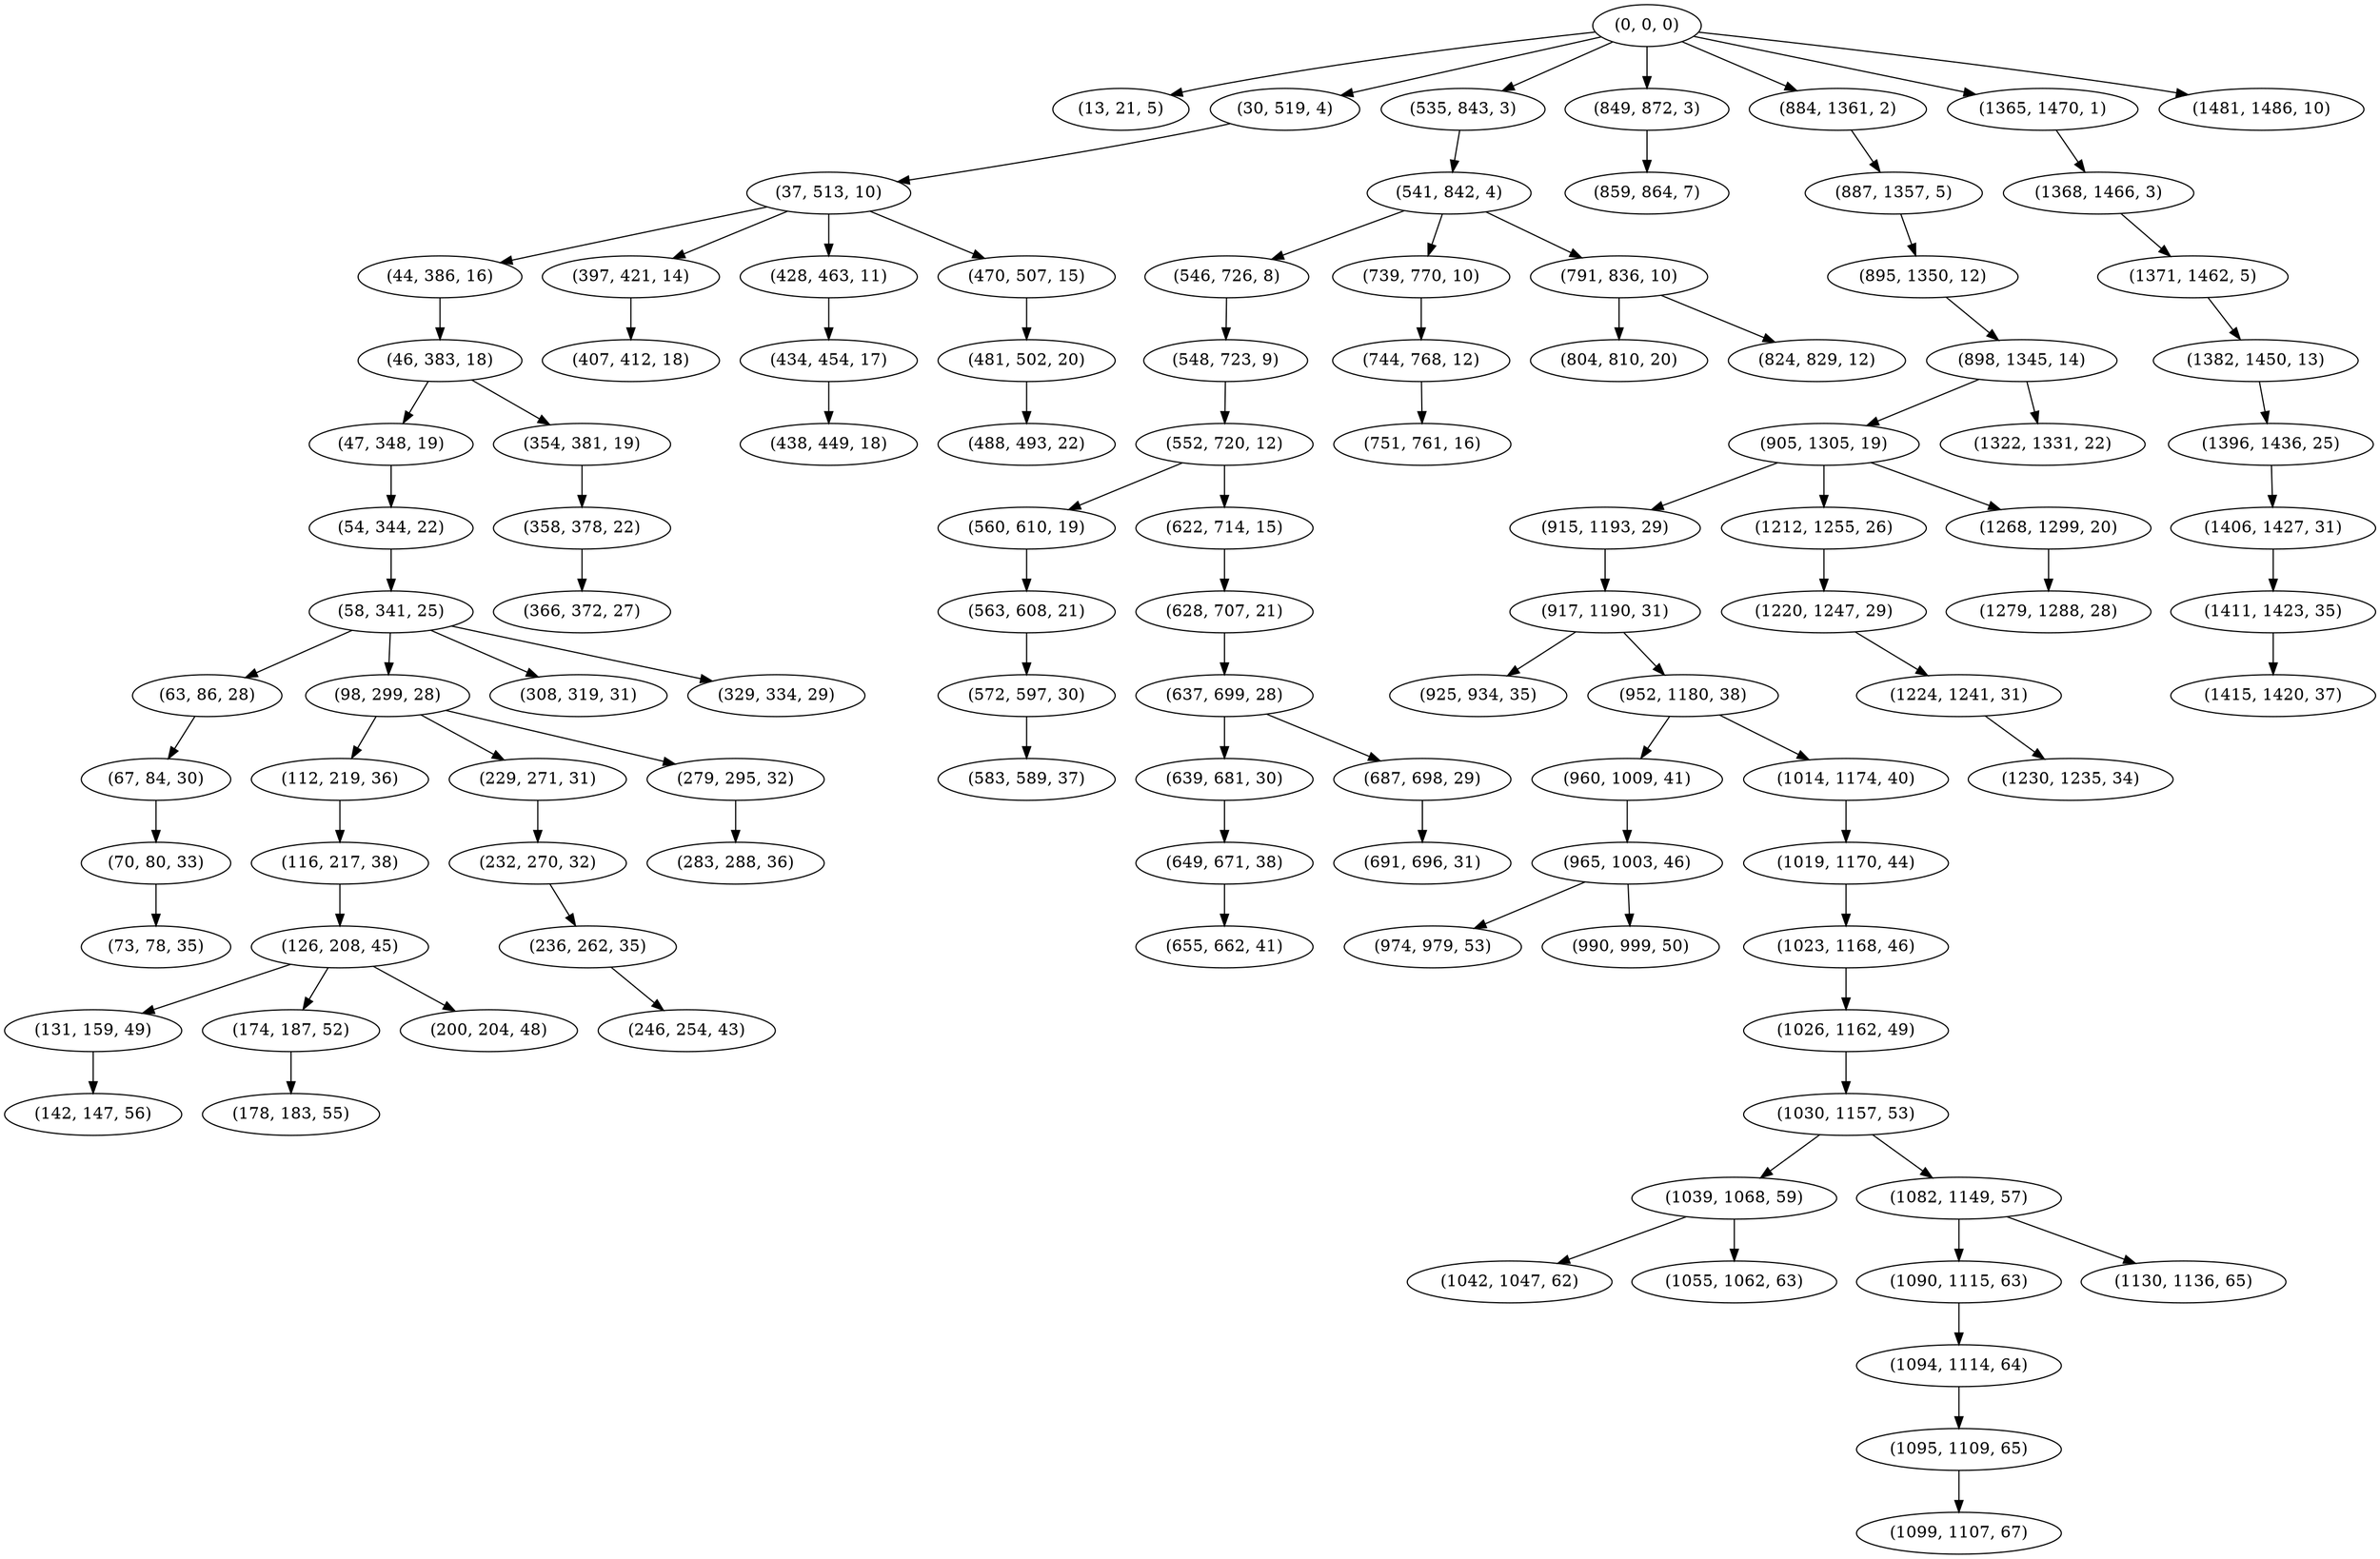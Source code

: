 digraph tree {
    "(0, 0, 0)";
    "(13, 21, 5)";
    "(30, 519, 4)";
    "(37, 513, 10)";
    "(44, 386, 16)";
    "(46, 383, 18)";
    "(47, 348, 19)";
    "(54, 344, 22)";
    "(58, 341, 25)";
    "(63, 86, 28)";
    "(67, 84, 30)";
    "(70, 80, 33)";
    "(73, 78, 35)";
    "(98, 299, 28)";
    "(112, 219, 36)";
    "(116, 217, 38)";
    "(126, 208, 45)";
    "(131, 159, 49)";
    "(142, 147, 56)";
    "(174, 187, 52)";
    "(178, 183, 55)";
    "(200, 204, 48)";
    "(229, 271, 31)";
    "(232, 270, 32)";
    "(236, 262, 35)";
    "(246, 254, 43)";
    "(279, 295, 32)";
    "(283, 288, 36)";
    "(308, 319, 31)";
    "(329, 334, 29)";
    "(354, 381, 19)";
    "(358, 378, 22)";
    "(366, 372, 27)";
    "(397, 421, 14)";
    "(407, 412, 18)";
    "(428, 463, 11)";
    "(434, 454, 17)";
    "(438, 449, 18)";
    "(470, 507, 15)";
    "(481, 502, 20)";
    "(488, 493, 22)";
    "(535, 843, 3)";
    "(541, 842, 4)";
    "(546, 726, 8)";
    "(548, 723, 9)";
    "(552, 720, 12)";
    "(560, 610, 19)";
    "(563, 608, 21)";
    "(572, 597, 30)";
    "(583, 589, 37)";
    "(622, 714, 15)";
    "(628, 707, 21)";
    "(637, 699, 28)";
    "(639, 681, 30)";
    "(649, 671, 38)";
    "(655, 662, 41)";
    "(687, 698, 29)";
    "(691, 696, 31)";
    "(739, 770, 10)";
    "(744, 768, 12)";
    "(751, 761, 16)";
    "(791, 836, 10)";
    "(804, 810, 20)";
    "(824, 829, 12)";
    "(849, 872, 3)";
    "(859, 864, 7)";
    "(884, 1361, 2)";
    "(887, 1357, 5)";
    "(895, 1350, 12)";
    "(898, 1345, 14)";
    "(905, 1305, 19)";
    "(915, 1193, 29)";
    "(917, 1190, 31)";
    "(925, 934, 35)";
    "(952, 1180, 38)";
    "(960, 1009, 41)";
    "(965, 1003, 46)";
    "(974, 979, 53)";
    "(990, 999, 50)";
    "(1014, 1174, 40)";
    "(1019, 1170, 44)";
    "(1023, 1168, 46)";
    "(1026, 1162, 49)";
    "(1030, 1157, 53)";
    "(1039, 1068, 59)";
    "(1042, 1047, 62)";
    "(1055, 1062, 63)";
    "(1082, 1149, 57)";
    "(1090, 1115, 63)";
    "(1094, 1114, 64)";
    "(1095, 1109, 65)";
    "(1099, 1107, 67)";
    "(1130, 1136, 65)";
    "(1212, 1255, 26)";
    "(1220, 1247, 29)";
    "(1224, 1241, 31)";
    "(1230, 1235, 34)";
    "(1268, 1299, 20)";
    "(1279, 1288, 28)";
    "(1322, 1331, 22)";
    "(1365, 1470, 1)";
    "(1368, 1466, 3)";
    "(1371, 1462, 5)";
    "(1382, 1450, 13)";
    "(1396, 1436, 25)";
    "(1406, 1427, 31)";
    "(1411, 1423, 35)";
    "(1415, 1420, 37)";
    "(1481, 1486, 10)";
    "(0, 0, 0)" -> "(13, 21, 5)";
    "(0, 0, 0)" -> "(30, 519, 4)";
    "(0, 0, 0)" -> "(535, 843, 3)";
    "(0, 0, 0)" -> "(849, 872, 3)";
    "(0, 0, 0)" -> "(884, 1361, 2)";
    "(0, 0, 0)" -> "(1365, 1470, 1)";
    "(0, 0, 0)" -> "(1481, 1486, 10)";
    "(30, 519, 4)" -> "(37, 513, 10)";
    "(37, 513, 10)" -> "(44, 386, 16)";
    "(37, 513, 10)" -> "(397, 421, 14)";
    "(37, 513, 10)" -> "(428, 463, 11)";
    "(37, 513, 10)" -> "(470, 507, 15)";
    "(44, 386, 16)" -> "(46, 383, 18)";
    "(46, 383, 18)" -> "(47, 348, 19)";
    "(46, 383, 18)" -> "(354, 381, 19)";
    "(47, 348, 19)" -> "(54, 344, 22)";
    "(54, 344, 22)" -> "(58, 341, 25)";
    "(58, 341, 25)" -> "(63, 86, 28)";
    "(58, 341, 25)" -> "(98, 299, 28)";
    "(58, 341, 25)" -> "(308, 319, 31)";
    "(58, 341, 25)" -> "(329, 334, 29)";
    "(63, 86, 28)" -> "(67, 84, 30)";
    "(67, 84, 30)" -> "(70, 80, 33)";
    "(70, 80, 33)" -> "(73, 78, 35)";
    "(98, 299, 28)" -> "(112, 219, 36)";
    "(98, 299, 28)" -> "(229, 271, 31)";
    "(98, 299, 28)" -> "(279, 295, 32)";
    "(112, 219, 36)" -> "(116, 217, 38)";
    "(116, 217, 38)" -> "(126, 208, 45)";
    "(126, 208, 45)" -> "(131, 159, 49)";
    "(126, 208, 45)" -> "(174, 187, 52)";
    "(126, 208, 45)" -> "(200, 204, 48)";
    "(131, 159, 49)" -> "(142, 147, 56)";
    "(174, 187, 52)" -> "(178, 183, 55)";
    "(229, 271, 31)" -> "(232, 270, 32)";
    "(232, 270, 32)" -> "(236, 262, 35)";
    "(236, 262, 35)" -> "(246, 254, 43)";
    "(279, 295, 32)" -> "(283, 288, 36)";
    "(354, 381, 19)" -> "(358, 378, 22)";
    "(358, 378, 22)" -> "(366, 372, 27)";
    "(397, 421, 14)" -> "(407, 412, 18)";
    "(428, 463, 11)" -> "(434, 454, 17)";
    "(434, 454, 17)" -> "(438, 449, 18)";
    "(470, 507, 15)" -> "(481, 502, 20)";
    "(481, 502, 20)" -> "(488, 493, 22)";
    "(535, 843, 3)" -> "(541, 842, 4)";
    "(541, 842, 4)" -> "(546, 726, 8)";
    "(541, 842, 4)" -> "(739, 770, 10)";
    "(541, 842, 4)" -> "(791, 836, 10)";
    "(546, 726, 8)" -> "(548, 723, 9)";
    "(548, 723, 9)" -> "(552, 720, 12)";
    "(552, 720, 12)" -> "(560, 610, 19)";
    "(552, 720, 12)" -> "(622, 714, 15)";
    "(560, 610, 19)" -> "(563, 608, 21)";
    "(563, 608, 21)" -> "(572, 597, 30)";
    "(572, 597, 30)" -> "(583, 589, 37)";
    "(622, 714, 15)" -> "(628, 707, 21)";
    "(628, 707, 21)" -> "(637, 699, 28)";
    "(637, 699, 28)" -> "(639, 681, 30)";
    "(637, 699, 28)" -> "(687, 698, 29)";
    "(639, 681, 30)" -> "(649, 671, 38)";
    "(649, 671, 38)" -> "(655, 662, 41)";
    "(687, 698, 29)" -> "(691, 696, 31)";
    "(739, 770, 10)" -> "(744, 768, 12)";
    "(744, 768, 12)" -> "(751, 761, 16)";
    "(791, 836, 10)" -> "(804, 810, 20)";
    "(791, 836, 10)" -> "(824, 829, 12)";
    "(849, 872, 3)" -> "(859, 864, 7)";
    "(884, 1361, 2)" -> "(887, 1357, 5)";
    "(887, 1357, 5)" -> "(895, 1350, 12)";
    "(895, 1350, 12)" -> "(898, 1345, 14)";
    "(898, 1345, 14)" -> "(905, 1305, 19)";
    "(898, 1345, 14)" -> "(1322, 1331, 22)";
    "(905, 1305, 19)" -> "(915, 1193, 29)";
    "(905, 1305, 19)" -> "(1212, 1255, 26)";
    "(905, 1305, 19)" -> "(1268, 1299, 20)";
    "(915, 1193, 29)" -> "(917, 1190, 31)";
    "(917, 1190, 31)" -> "(925, 934, 35)";
    "(917, 1190, 31)" -> "(952, 1180, 38)";
    "(952, 1180, 38)" -> "(960, 1009, 41)";
    "(952, 1180, 38)" -> "(1014, 1174, 40)";
    "(960, 1009, 41)" -> "(965, 1003, 46)";
    "(965, 1003, 46)" -> "(974, 979, 53)";
    "(965, 1003, 46)" -> "(990, 999, 50)";
    "(1014, 1174, 40)" -> "(1019, 1170, 44)";
    "(1019, 1170, 44)" -> "(1023, 1168, 46)";
    "(1023, 1168, 46)" -> "(1026, 1162, 49)";
    "(1026, 1162, 49)" -> "(1030, 1157, 53)";
    "(1030, 1157, 53)" -> "(1039, 1068, 59)";
    "(1030, 1157, 53)" -> "(1082, 1149, 57)";
    "(1039, 1068, 59)" -> "(1042, 1047, 62)";
    "(1039, 1068, 59)" -> "(1055, 1062, 63)";
    "(1082, 1149, 57)" -> "(1090, 1115, 63)";
    "(1082, 1149, 57)" -> "(1130, 1136, 65)";
    "(1090, 1115, 63)" -> "(1094, 1114, 64)";
    "(1094, 1114, 64)" -> "(1095, 1109, 65)";
    "(1095, 1109, 65)" -> "(1099, 1107, 67)";
    "(1212, 1255, 26)" -> "(1220, 1247, 29)";
    "(1220, 1247, 29)" -> "(1224, 1241, 31)";
    "(1224, 1241, 31)" -> "(1230, 1235, 34)";
    "(1268, 1299, 20)" -> "(1279, 1288, 28)";
    "(1365, 1470, 1)" -> "(1368, 1466, 3)";
    "(1368, 1466, 3)" -> "(1371, 1462, 5)";
    "(1371, 1462, 5)" -> "(1382, 1450, 13)";
    "(1382, 1450, 13)" -> "(1396, 1436, 25)";
    "(1396, 1436, 25)" -> "(1406, 1427, 31)";
    "(1406, 1427, 31)" -> "(1411, 1423, 35)";
    "(1411, 1423, 35)" -> "(1415, 1420, 37)";
}
